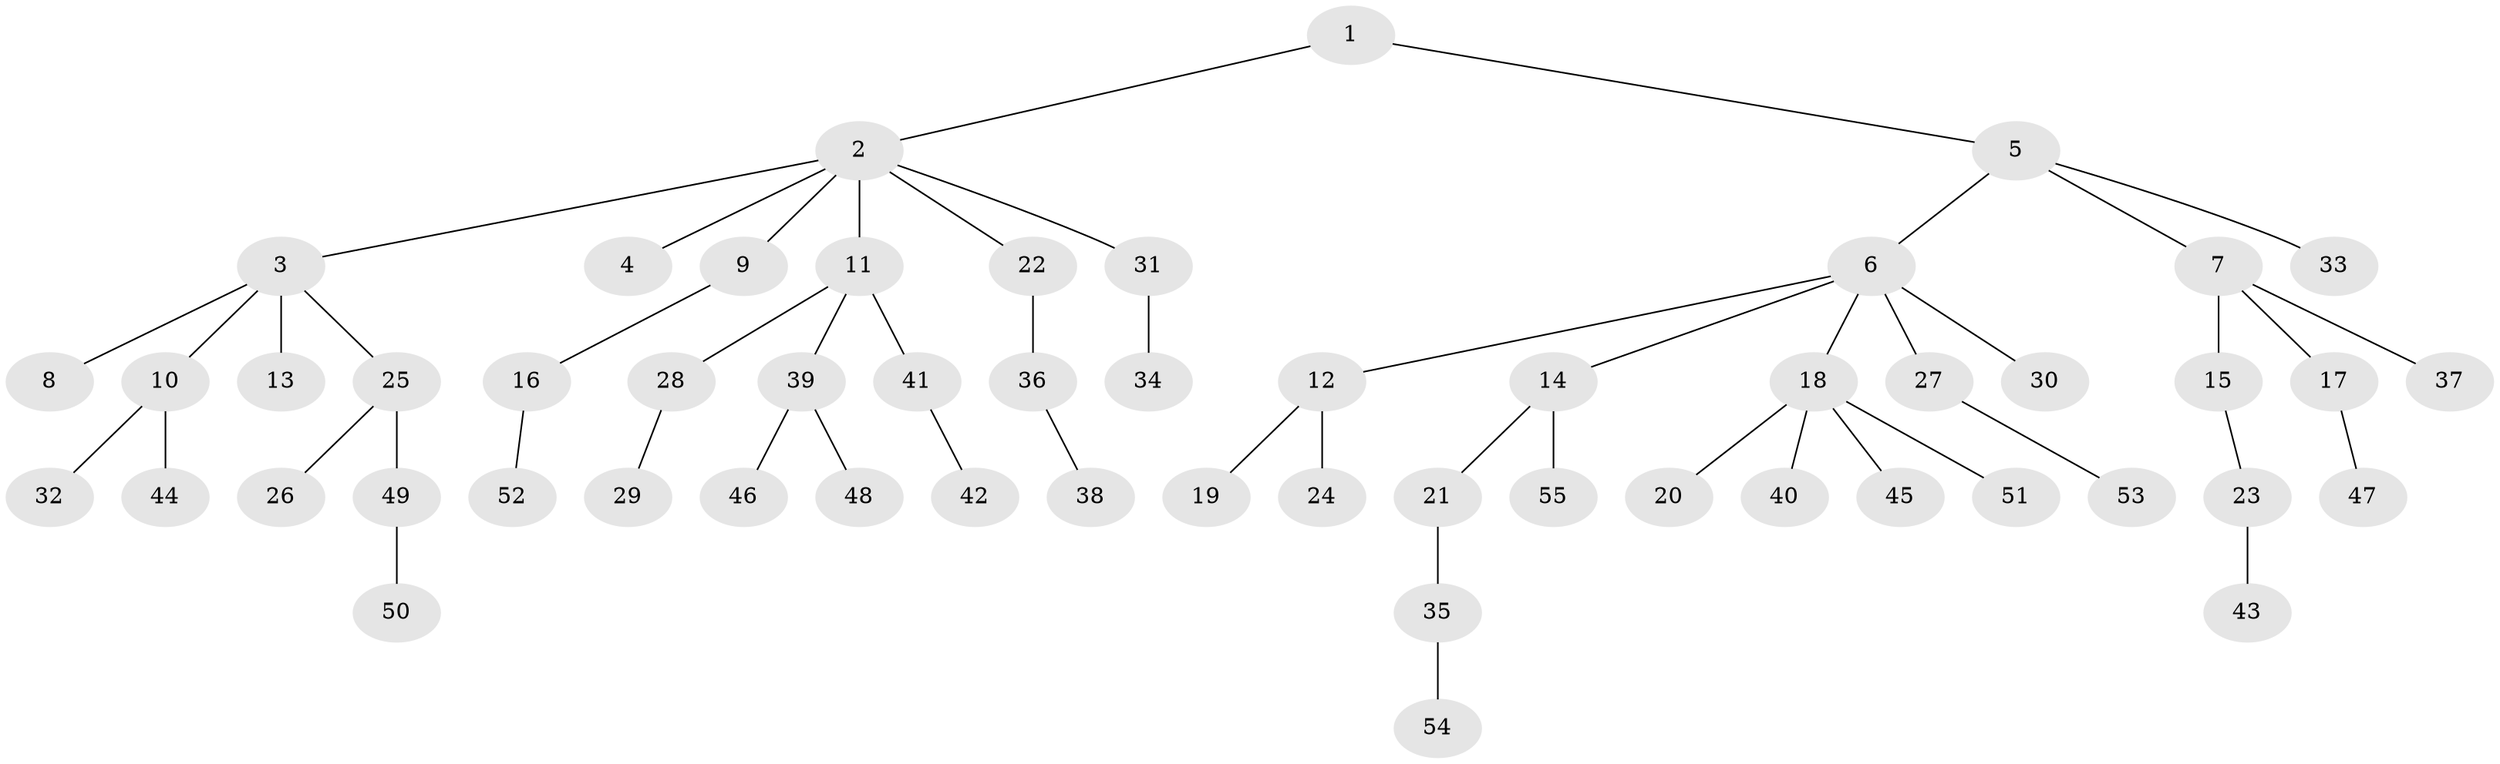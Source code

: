 // coarse degree distribution, {2: 0.29411764705882354, 6: 0.029411764705882353, 4: 0.08823529411764706, 3: 0.058823529411764705, 5: 0.029411764705882353, 1: 0.5}
// Generated by graph-tools (version 1.1) at 2025/51/03/04/25 22:51:30]
// undirected, 55 vertices, 54 edges
graph export_dot {
  node [color=gray90,style=filled];
  1;
  2;
  3;
  4;
  5;
  6;
  7;
  8;
  9;
  10;
  11;
  12;
  13;
  14;
  15;
  16;
  17;
  18;
  19;
  20;
  21;
  22;
  23;
  24;
  25;
  26;
  27;
  28;
  29;
  30;
  31;
  32;
  33;
  34;
  35;
  36;
  37;
  38;
  39;
  40;
  41;
  42;
  43;
  44;
  45;
  46;
  47;
  48;
  49;
  50;
  51;
  52;
  53;
  54;
  55;
  1 -- 2;
  1 -- 5;
  2 -- 3;
  2 -- 4;
  2 -- 9;
  2 -- 11;
  2 -- 22;
  2 -- 31;
  3 -- 8;
  3 -- 10;
  3 -- 13;
  3 -- 25;
  5 -- 6;
  5 -- 7;
  5 -- 33;
  6 -- 12;
  6 -- 14;
  6 -- 18;
  6 -- 27;
  6 -- 30;
  7 -- 15;
  7 -- 17;
  7 -- 37;
  9 -- 16;
  10 -- 32;
  10 -- 44;
  11 -- 28;
  11 -- 39;
  11 -- 41;
  12 -- 19;
  12 -- 24;
  14 -- 21;
  14 -- 55;
  15 -- 23;
  16 -- 52;
  17 -- 47;
  18 -- 20;
  18 -- 40;
  18 -- 45;
  18 -- 51;
  21 -- 35;
  22 -- 36;
  23 -- 43;
  25 -- 26;
  25 -- 49;
  27 -- 53;
  28 -- 29;
  31 -- 34;
  35 -- 54;
  36 -- 38;
  39 -- 46;
  39 -- 48;
  41 -- 42;
  49 -- 50;
}
